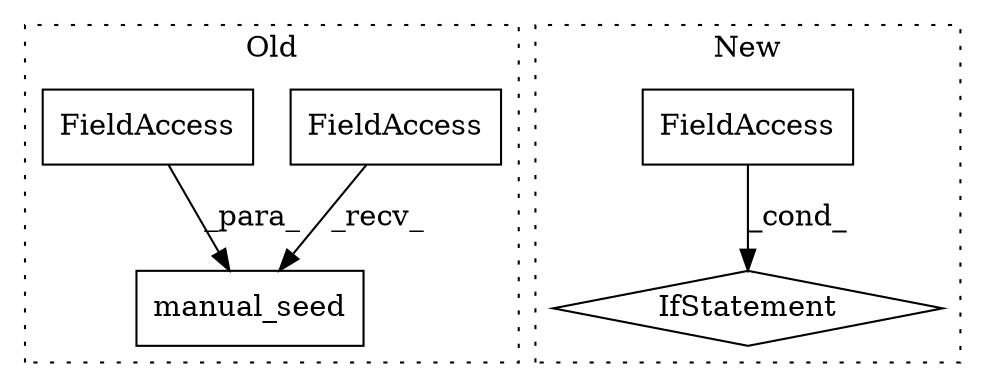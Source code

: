 digraph G {
subgraph cluster0 {
1 [label="manual_seed" a="32" s="1233,1253" l="12,1" shape="box"];
3 [label="FieldAccess" a="22" s="1222" l="10" shape="box"];
4 [label="FieldAccess" a="22" s="1245" l="3" shape="box"];
label = "Old";
style="dotted";
}
subgraph cluster1 {
2 [label="IfStatement" a="25" s="1185" l="3" shape="diamond"];
5 [label="FieldAccess" a="22" s="1177" l="3" shape="box"];
label = "New";
style="dotted";
}
3 -> 1 [label="_recv_"];
4 -> 1 [label="_para_"];
5 -> 2 [label="_cond_"];
}